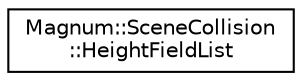 digraph "圖形化之類別階層"
{
  edge [fontname="Helvetica",fontsize="10",labelfontname="Helvetica",labelfontsize="10"];
  node [fontname="Helvetica",fontsize="10",shape=record];
  rankdir="LR";
  Node1 [label="Magnum::SceneCollision\l::HeightFieldList",height=0.2,width=0.4,color="black", fillcolor="white", style="filled",URL="$class_magnum_1_1_scene_collision_1_1_height_field_list.html"];
}
